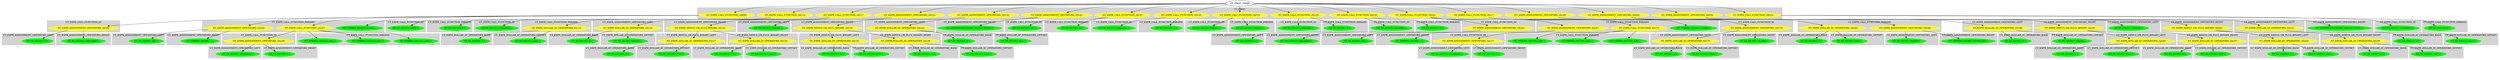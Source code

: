 digraph {

subgraph cluster0 {
 node [style=filled,color=white];
 style=filled;
 color=lightgrey;
 label = "CT_PROG";

"NT_EXPR_CALL_FUNCTION_34099"
 [fillcolor = yellow]
"NT_EXPR_CALL_FUNCTION_34114"
 [fillcolor = yellow]
"NT_EXPR_CALL_FUNCTION_34117"
 [fillcolor = yellow]
"NT_EXPR_ASSIGNMENT_OPETATORS_34122"
 [fillcolor = yellow]
"NT_EXPR_ASSIGNMENT_OPETATORS_34133"
 [fillcolor = yellow]
"NT_EXPR_ASSIGNMENT_OPETATORS_34142"
 [fillcolor = yellow]
"NT_EXPR_CALL_FUNCTION_34147"
 [fillcolor = yellow]
"NT_EXPR_CALL_FUNCTION_34150"
 [fillcolor = yellow]
"NT_EXPR_CALL_FUNCTION_34153"
 [fillcolor = yellow]
"NT_EXPR_CALL_FUNCTION_34156"
 [fillcolor = yellow]
"NT_EXPR_CALL_FUNCTION_34159"
 [fillcolor = yellow]
"NT_EXPR_CALL_FUNCTION_34162"
 [fillcolor = yellow]
"NT_EXPR_CALL_FUNCTION_34177"
 [fillcolor = yellow]
"NT_EXPR_ASSIGNMENT_OPETATORS_34189"
 [fillcolor = yellow]
"NT_EXPR_ASSIGNMENT_OPETATORS_34200"
 [fillcolor = yellow]
"NT_EXPR_ASSIGNMENT_OPETATORS_34209"
 [fillcolor = yellow]
"NT_EXPR_CALL_FUNCTION_34214"
 [fillcolor = yellow]
}
"NT_PROG_34098"->"NT_EXPR_CALL_FUNCTION_34099"
subgraph cluster1 {
 node [style=filled,color=white];
 style=filled;
 color=lightgrey;
 label = "CT_EXPR_CALL_FUNCTION_ID";

"NT_EXPR_ASSIGNMENT_OPETATORS_34100"
 [fillcolor = yellow]
}
subgraph cluster2 {
 node [style=filled,color=white];
 style=filled;
 color=lightgrey;
 label = "CT_EXPR_CALL_FUNCTION_PARAMS";

"NT_STRING_34103< x.data >"
 [fillcolor = green]
"NT_EXPR_ASSIGNMENT_OPETATORS_34104"
 [fillcolor = yellow]
"NT_EXPR_CALL_FUNCTION_34107"
 [fillcolor = yellow]
}
"NT_EXPR_CALL_FUNCTION_34099"->"NT_EXPR_ASSIGNMENT_OPETATORS_34100"
subgraph cluster3 {
 node [style=filled,color=white];
 style=filled;
 color=lightgrey;
 label = "CT_EXPR_ASSIGNMENT_OPETATORS_LEFT";

"NT_ID_34101< A >"
 [fillcolor = green]
}
subgraph cluster4 {
 node [style=filled,color=white];
 style=filled;
 color=lightgrey;
 label = "CT_EXPR_ASSIGNMENT_OPETATORS_RIGHT";

"NT_ID_34102< read.table >"
 [fillcolor = green]
}
"NT_EXPR_ASSIGNMENT_OPETATORS_34100"->"NT_ID_34101< A >"
"NT_EXPR_ASSIGNMENT_OPETATORS_34100"->"NT_ID_34102< read.table >"
"NT_EXPR_CALL_FUNCTION_34099"->"NT_STRING_34103< x.data >"
"NT_EXPR_CALL_FUNCTION_34099"->"NT_EXPR_ASSIGNMENT_OPETATORS_34104"
subgraph cluster5 {
 node [style=filled,color=white];
 style=filled;
 color=lightgrey;
 label = "CT_EXPR_ASSIGNMENT_OPETATORS_LEFT";

"NT_ID_34105< sep >"
 [fillcolor = green]
}
subgraph cluster6 {
 node [style=filled,color=white];
 style=filled;
 color=lightgrey;
 label = "CT_EXPR_ASSIGNMENT_OPETATORS_RIGHT";

"NT_STRING_34106< , >"
 [fillcolor = green]
}
"NT_EXPR_ASSIGNMENT_OPETATORS_34104"->"NT_ID_34105< sep >"
"NT_EXPR_ASSIGNMENT_OPETATORS_34104"->"NT_STRING_34106< , >"
"NT_EXPR_CALL_FUNCTION_34099"->"NT_EXPR_CALL_FUNCTION_34107"
subgraph cluster7 {
 node [style=filled,color=white];
 style=filled;
 color=lightgrey;
 label = "CT_EXPR_CALL_FUNCTION_ID";

"NT_EXPR_ASSIGNMENT_OPETATORS_34108"
 [fillcolor = yellow]
}
subgraph cluster8 {
 node [style=filled,color=white];
 style=filled;
 color=lightgrey;
 label = "CT_EXPR_CALL_FUNCTION_PARAMS";

"NT_STRING_34111< year >"
 [fillcolor = green]
"NT_STRING_34112< my1 >"
 [fillcolor = green]
"NT_STRING_34113< my2 >"
 [fillcolor = green]
}
"NT_EXPR_CALL_FUNCTION_34107"->"NT_EXPR_ASSIGNMENT_OPETATORS_34108"
subgraph cluster9 {
 node [style=filled,color=white];
 style=filled;
 color=lightgrey;
 label = "CT_EXPR_ASSIGNMENT_OPETATORS_LEFT";

"NT_ID_34109< col.names >"
 [fillcolor = green]
}
subgraph cluster10 {
 node [style=filled,color=white];
 style=filled;
 color=lightgrey;
 label = "CT_EXPR_ASSIGNMENT_OPETATORS_RIGHT";

"NT_ID_34110< c >"
 [fillcolor = green]
}
"NT_EXPR_ASSIGNMENT_OPETATORS_34108"->"NT_ID_34109< col.names >"
"NT_EXPR_ASSIGNMENT_OPETATORS_34108"->"NT_ID_34110< c >"
"NT_EXPR_CALL_FUNCTION_34107"->"NT_STRING_34111< year >"
"NT_EXPR_CALL_FUNCTION_34107"->"NT_STRING_34112< my1 >"
"NT_EXPR_CALL_FUNCTION_34107"->"NT_STRING_34113< my2 >"
"NT_PROG_34098"->"NT_EXPR_CALL_FUNCTION_34114"
subgraph cluster11 {
 node [style=filled,color=white];
 style=filled;
 color=lightgrey;
 label = "CT_EXPR_CALL_FUNCTION_ID";

"NT_ID_34115< nrow >"
 [fillcolor = green]
}
subgraph cluster12 {
 node [style=filled,color=white];
 style=filled;
 color=lightgrey;
 label = "CT_EXPR_CALL_FUNCTION_PARAMS";

"NT_ID_34116< A >"
 [fillcolor = green]
}
"NT_EXPR_CALL_FUNCTION_34114"->"NT_ID_34115< nrow >"
"NT_EXPR_CALL_FUNCTION_34114"->"NT_ID_34116< A >"
"NT_PROG_34098"->"NT_EXPR_CALL_FUNCTION_34117"
subgraph cluster13 {
 node [style=filled,color=white];
 style=filled;
 color=lightgrey;
 label = "CT_EXPR_CALL_FUNCTION_ID";

"NT_ID_34118< summary >"
 [fillcolor = green]
}
subgraph cluster14 {
 node [style=filled,color=white];
 style=filled;
 color=lightgrey;
 label = "CT_EXPR_CALL_FUNCTION_PARAMS";

"NT_EXPR_DOLLAR_AT_OPERATORS_34119"
 [fillcolor = yellow]
}
"NT_EXPR_CALL_FUNCTION_34117"->"NT_ID_34118< summary >"
"NT_EXPR_CALL_FUNCTION_34117"->"NT_EXPR_DOLLAR_AT_OPERATORS_34119"
subgraph cluster15 {
 node [style=filled,color=white];
 style=filled;
 color=lightgrey;
 label = "CT_EXPR_DOLLAR_AT_OPERATORS_BASE";

"NT_ID_34120< A >"
 [fillcolor = green]
}
subgraph cluster16 {
 node [style=filled,color=white];
 style=filled;
 color=lightgrey;
 label = "CT_EXPR_DOLLAR_AT_OPERATORS_OFFSET";

"NT_ID_34121< year >"
 [fillcolor = green]
}
"NT_EXPR_DOLLAR_AT_OPERATORS_34119"->"NT_ID_34120< A >"
"NT_EXPR_DOLLAR_AT_OPERATORS_34119"->"NT_ID_34121< year >"
"NT_PROG_34098"->"NT_EXPR_ASSIGNMENT_OPETATORS_34122"
subgraph cluster17 {
 node [style=filled,color=white];
 style=filled;
 color=lightgrey;
 label = "CT_EXPR_ASSIGNMENT_OPETATORS_LEFT";

"NT_EXPR_DOLLAR_AT_OPERATORS_34123"
 [fillcolor = yellow]
}
subgraph cluster18 {
 node [style=filled,color=white];
 style=filled;
 color=lightgrey;
 label = "CT_EXPR_ASSIGNMENT_OPETATORS_RIGHT";

"NT_EXPR_MINUS_OR_PLUS_BINARY_34126"
 [fillcolor = yellow]
}
"NT_EXPR_ASSIGNMENT_OPETATORS_34122"->"NT_EXPR_DOLLAR_AT_OPERATORS_34123"
subgraph cluster19 {
 node [style=filled,color=white];
 style=filled;
 color=lightgrey;
 label = "CT_EXPR_DOLLAR_AT_OPERATORS_BASE";

"NT_ID_34124< A >"
 [fillcolor = green]
}
subgraph cluster20 {
 node [style=filled,color=white];
 style=filled;
 color=lightgrey;
 label = "CT_EXPR_DOLLAR_AT_OPERATORS_OFFSET";

"NT_ID_34125< newcol >"
 [fillcolor = green]
}
"NT_EXPR_DOLLAR_AT_OPERATORS_34123"->"NT_ID_34124< A >"
"NT_EXPR_DOLLAR_AT_OPERATORS_34123"->"NT_ID_34125< newcol >"
"NT_EXPR_ASSIGNMENT_OPETATORS_34122"->"NT_EXPR_MINUS_OR_PLUS_BINARY_34126"
subgraph cluster21 {
 node [style=filled,color=white];
 style=filled;
 color=lightgrey;
 label = "CT_EXPR_MINUS_OR_PLUS_BINARY_LEFT";

"NT_EXPR_DOLLAR_AT_OPERATORS_34127"
 [fillcolor = yellow]
}
subgraph cluster22 {
 node [style=filled,color=white];
 style=filled;
 color=lightgrey;
 label = "CT_EXPR_MINUS_OR_PLUS_BINARY_RIGHT";

"NT_EXPR_DOLLAR_AT_OPERATORS_34130"
 [fillcolor = yellow]
}
"NT_EXPR_MINUS_OR_PLUS_BINARY_34126"->"NT_EXPR_DOLLAR_AT_OPERATORS_34127"
subgraph cluster23 {
 node [style=filled,color=white];
 style=filled;
 color=lightgrey;
 label = "CT_EXPR_DOLLAR_AT_OPERATORS_BASE";

"NT_ID_34128< A >"
 [fillcolor = green]
}
subgraph cluster24 {
 node [style=filled,color=white];
 style=filled;
 color=lightgrey;
 label = "CT_EXPR_DOLLAR_AT_OPERATORS_OFFSET";

"NT_ID_34129< my1 >"
 [fillcolor = green]
}
"NT_EXPR_DOLLAR_AT_OPERATORS_34127"->"NT_ID_34128< A >"
"NT_EXPR_DOLLAR_AT_OPERATORS_34127"->"NT_ID_34129< my1 >"
"NT_EXPR_MINUS_OR_PLUS_BINARY_34126"->"NT_EXPR_DOLLAR_AT_OPERATORS_34130"
subgraph cluster25 {
 node [style=filled,color=white];
 style=filled;
 color=lightgrey;
 label = "CT_EXPR_DOLLAR_AT_OPERATORS_BASE";

"NT_ID_34131< A >"
 [fillcolor = green]
}
subgraph cluster26 {
 node [style=filled,color=white];
 style=filled;
 color=lightgrey;
 label = "CT_EXPR_DOLLAR_AT_OPERATORS_OFFSET";

"NT_ID_34132< my2 >"
 [fillcolor = green]
}
"NT_EXPR_DOLLAR_AT_OPERATORS_34130"->"NT_ID_34131< A >"
"NT_EXPR_DOLLAR_AT_OPERATORS_34130"->"NT_ID_34132< my2 >"
"NT_PROG_34098"->"NT_EXPR_ASSIGNMENT_OPETATORS_34133"
subgraph cluster27 {
 node [style=filled,color=white];
 style=filled;
 color=lightgrey;
 label = "CT_EXPR_ASSIGNMENT_OPETATORS_LEFT";

"NT_ID_34134< newvar >"
 [fillcolor = green]
}
subgraph cluster28 {
 node [style=filled,color=white];
 style=filled;
 color=lightgrey;
 label = "CT_EXPR_ASSIGNMENT_OPETATORS_RIGHT";

"NT_EXPR_MINUS_OR_PLUS_BINARY_34135"
 [fillcolor = yellow]
}
"NT_EXPR_ASSIGNMENT_OPETATORS_34133"->"NT_ID_34134< newvar >"
"NT_EXPR_ASSIGNMENT_OPETATORS_34133"->"NT_EXPR_MINUS_OR_PLUS_BINARY_34135"
subgraph cluster29 {
 node [style=filled,color=white];
 style=filled;
 color=lightgrey;
 label = "CT_EXPR_MINUS_OR_PLUS_BINARY_LEFT";

"NT_EXPR_DOLLAR_AT_OPERATORS_34136"
 [fillcolor = yellow]
}
subgraph cluster30 {
 node [style=filled,color=white];
 style=filled;
 color=lightgrey;
 label = "CT_EXPR_MINUS_OR_PLUS_BINARY_RIGHT";

"NT_EXPR_DOLLAR_AT_OPERATORS_34139"
 [fillcolor = yellow]
}
"NT_EXPR_MINUS_OR_PLUS_BINARY_34135"->"NT_EXPR_DOLLAR_AT_OPERATORS_34136"
subgraph cluster31 {
 node [style=filled,color=white];
 style=filled;
 color=lightgrey;
 label = "CT_EXPR_DOLLAR_AT_OPERATORS_BASE";

"NT_ID_34137< A >"
 [fillcolor = green]
}
subgraph cluster32 {
 node [style=filled,color=white];
 style=filled;
 color=lightgrey;
 label = "CT_EXPR_DOLLAR_AT_OPERATORS_OFFSET";

"NT_ID_34138< my1 >"
 [fillcolor = green]
}
"NT_EXPR_DOLLAR_AT_OPERATORS_34136"->"NT_ID_34137< A >"
"NT_EXPR_DOLLAR_AT_OPERATORS_34136"->"NT_ID_34138< my1 >"
"NT_EXPR_MINUS_OR_PLUS_BINARY_34135"->"NT_EXPR_DOLLAR_AT_OPERATORS_34139"
subgraph cluster33 {
 node [style=filled,color=white];
 style=filled;
 color=lightgrey;
 label = "CT_EXPR_DOLLAR_AT_OPERATORS_BASE";

"NT_ID_34140< A >"
 [fillcolor = green]
}
subgraph cluster34 {
 node [style=filled,color=white];
 style=filled;
 color=lightgrey;
 label = "CT_EXPR_DOLLAR_AT_OPERATORS_OFFSET";

"NT_ID_34141< my2 >"
 [fillcolor = green]
}
"NT_EXPR_DOLLAR_AT_OPERATORS_34139"->"NT_ID_34140< A >"
"NT_EXPR_DOLLAR_AT_OPERATORS_34139"->"NT_ID_34141< my2 >"
"NT_PROG_34098"->"NT_EXPR_ASSIGNMENT_OPETATORS_34142"
subgraph cluster35 {
 node [style=filled,color=white];
 style=filled;
 color=lightgrey;
 label = "CT_EXPR_ASSIGNMENT_OPETATORS_LEFT";

"NT_EXPR_DOLLAR_AT_OPERATORS_34143"
 [fillcolor = yellow]
}
subgraph cluster36 {
 node [style=filled,color=white];
 style=filled;
 color=lightgrey;
 label = "CT_EXPR_ASSIGNMENT_OPETATORS_RIGHT";

"NT_LITERALSPECIFIER_34146< NULL >"
 [fillcolor = green]
}
"NT_EXPR_ASSIGNMENT_OPETATORS_34142"->"NT_EXPR_DOLLAR_AT_OPERATORS_34143"
subgraph cluster37 {
 node [style=filled,color=white];
 style=filled;
 color=lightgrey;
 label = "CT_EXPR_DOLLAR_AT_OPERATORS_BASE";

"NT_ID_34144< A >"
 [fillcolor = green]
}
subgraph cluster38 {
 node [style=filled,color=white];
 style=filled;
 color=lightgrey;
 label = "CT_EXPR_DOLLAR_AT_OPERATORS_OFFSET";

"NT_ID_34145< my1 >"
 [fillcolor = green]
}
"NT_EXPR_DOLLAR_AT_OPERATORS_34143"->"NT_ID_34144< A >"
"NT_EXPR_DOLLAR_AT_OPERATORS_34143"->"NT_ID_34145< my1 >"
"NT_EXPR_ASSIGNMENT_OPETATORS_34142"->"NT_LITERALSPECIFIER_34146< NULL >"
"NT_PROG_34098"->"NT_EXPR_CALL_FUNCTION_34147"
subgraph cluster39 {
 node [style=filled,color=white];
 style=filled;
 color=lightgrey;
 label = "CT_EXPR_CALL_FUNCTION_ID";

"NT_ID_34148< str >"
 [fillcolor = green]
}
subgraph cluster40 {
 node [style=filled,color=white];
 style=filled;
 color=lightgrey;
 label = "CT_EXPR_CALL_FUNCTION_PARAMS";

"NT_ID_34149< A >"
 [fillcolor = green]
}
"NT_EXPR_CALL_FUNCTION_34147"->"NT_ID_34148< str >"
"NT_EXPR_CALL_FUNCTION_34147"->"NT_ID_34149< A >"
"NT_PROG_34098"->"NT_EXPR_CALL_FUNCTION_34150"
subgraph cluster41 {
 node [style=filled,color=white];
 style=filled;
 color=lightgrey;
 label = "CT_EXPR_CALL_FUNCTION_ID";

"NT_ID_34151< summary >"
 [fillcolor = green]
}
subgraph cluster42 {
 node [style=filled,color=white];
 style=filled;
 color=lightgrey;
 label = "CT_EXPR_CALL_FUNCTION_PARAMS";

"NT_ID_34152< A >"
 [fillcolor = green]
}
"NT_EXPR_CALL_FUNCTION_34150"->"NT_ID_34151< summary >"
"NT_EXPR_CALL_FUNCTION_34150"->"NT_ID_34152< A >"
"NT_PROG_34098"->"NT_EXPR_CALL_FUNCTION_34153"
subgraph cluster43 {
 node [style=filled,color=white];
 style=filled;
 color=lightgrey;
 label = "CT_EXPR_CALL_FUNCTION_ID";

"NT_ID_34154< library >"
 [fillcolor = green]
}
subgraph cluster44 {
 node [style=filled,color=white];
 style=filled;
 color=lightgrey;
 label = "CT_EXPR_CALL_FUNCTION_PARAMS";

"NT_ID_34155< Hmisc >"
 [fillcolor = green]
}
"NT_EXPR_CALL_FUNCTION_34153"->"NT_ID_34154< library >"
"NT_EXPR_CALL_FUNCTION_34153"->"NT_ID_34155< Hmisc >"
"NT_PROG_34098"->"NT_EXPR_CALL_FUNCTION_34156"
subgraph cluster45 {
 node [style=filled,color=white];
 style=filled;
 color=lightgrey;
 label = "CT_EXPR_CALL_FUNCTION_ID";

"NT_ID_34157< contents >"
 [fillcolor = green]
}
subgraph cluster46 {
 node [style=filled,color=white];
 style=filled;
 color=lightgrey;
 label = "CT_EXPR_CALL_FUNCTION_PARAMS";

"NT_ID_34158< A >"
 [fillcolor = green]
}
"NT_EXPR_CALL_FUNCTION_34156"->"NT_ID_34157< contents >"
"NT_EXPR_CALL_FUNCTION_34156"->"NT_ID_34158< A >"
"NT_PROG_34098"->"NT_EXPR_CALL_FUNCTION_34159"
subgraph cluster47 {
 node [style=filled,color=white];
 style=filled;
 color=lightgrey;
 label = "CT_EXPR_CALL_FUNCTION_ID";

"NT_ID_34160< describe >"
 [fillcolor = green]
}
subgraph cluster48 {
 node [style=filled,color=white];
 style=filled;
 color=lightgrey;
 label = "CT_EXPR_CALL_FUNCTION_PARAMS";

"NT_ID_34161< A >"
 [fillcolor = green]
}
"NT_EXPR_CALL_FUNCTION_34159"->"NT_ID_34160< describe >"
"NT_EXPR_CALL_FUNCTION_34159"->"NT_ID_34161< A >"
"NT_PROG_34098"->"NT_EXPR_CALL_FUNCTION_34162"
subgraph cluster49 {
 node [style=filled,color=white];
 style=filled;
 color=lightgrey;
 label = "CT_EXPR_CALL_FUNCTION_ID";

"NT_EXPR_ASSIGNMENT_OPETATORS_34163"
 [fillcolor = yellow]
}
subgraph cluster50 {
 node [style=filled,color=white];
 style=filled;
 color=lightgrey;
 label = "CT_EXPR_CALL_FUNCTION_PARAMS";

"NT_STRING_34166< x.data >"
 [fillcolor = green]
"NT_EXPR_ASSIGNMENT_OPETATORS_34167"
 [fillcolor = yellow]
"NT_EXPR_CALL_FUNCTION_34170"
 [fillcolor = yellow]
}
"NT_EXPR_CALL_FUNCTION_34162"->"NT_EXPR_ASSIGNMENT_OPETATORS_34163"
subgraph cluster51 {
 node [style=filled,color=white];
 style=filled;
 color=lightgrey;
 label = "CT_EXPR_ASSIGNMENT_OPETATORS_LEFT";

"NT_ID_34164< A >"
 [fillcolor = green]
}
subgraph cluster52 {
 node [style=filled,color=white];
 style=filled;
 color=lightgrey;
 label = "CT_EXPR_ASSIGNMENT_OPETATORS_RIGHT";

"NT_ID_34165< read.table >"
 [fillcolor = green]
}
"NT_EXPR_ASSIGNMENT_OPETATORS_34163"->"NT_ID_34164< A >"
"NT_EXPR_ASSIGNMENT_OPETATORS_34163"->"NT_ID_34165< read.table >"
"NT_EXPR_CALL_FUNCTION_34162"->"NT_STRING_34166< x.data >"
"NT_EXPR_CALL_FUNCTION_34162"->"NT_EXPR_ASSIGNMENT_OPETATORS_34167"
subgraph cluster53 {
 node [style=filled,color=white];
 style=filled;
 color=lightgrey;
 label = "CT_EXPR_ASSIGNMENT_OPETATORS_LEFT";

"NT_ID_34168< sep >"
 [fillcolor = green]
}
subgraph cluster54 {
 node [style=filled,color=white];
 style=filled;
 color=lightgrey;
 label = "CT_EXPR_ASSIGNMENT_OPETATORS_RIGHT";

"NT_STRING_34169< , >"
 [fillcolor = green]
}
"NT_EXPR_ASSIGNMENT_OPETATORS_34167"->"NT_ID_34168< sep >"
"NT_EXPR_ASSIGNMENT_OPETATORS_34167"->"NT_STRING_34169< , >"
"NT_EXPR_CALL_FUNCTION_34162"->"NT_EXPR_CALL_FUNCTION_34170"
subgraph cluster55 {
 node [style=filled,color=white];
 style=filled;
 color=lightgrey;
 label = "CT_EXPR_CALL_FUNCTION_ID";

"NT_EXPR_ASSIGNMENT_OPETATORS_34171"
 [fillcolor = yellow]
}
subgraph cluster56 {
 node [style=filled,color=white];
 style=filled;
 color=lightgrey;
 label = "CT_EXPR_CALL_FUNCTION_PARAMS";

"NT_STRING_34174< date >"
 [fillcolor = green]
"NT_STRING_34175< my1 >"
 [fillcolor = green]
"NT_STRING_34176< my2 >"
 [fillcolor = green]
}
"NT_EXPR_CALL_FUNCTION_34170"->"NT_EXPR_ASSIGNMENT_OPETATORS_34171"
subgraph cluster57 {
 node [style=filled,color=white];
 style=filled;
 color=lightgrey;
 label = "CT_EXPR_ASSIGNMENT_OPETATORS_LEFT";

"NT_ID_34172< col.names >"
 [fillcolor = green]
}
subgraph cluster58 {
 node [style=filled,color=white];
 style=filled;
 color=lightgrey;
 label = "CT_EXPR_ASSIGNMENT_OPETATORS_RIGHT";

"NT_ID_34173< c >"
 [fillcolor = green]
}
"NT_EXPR_ASSIGNMENT_OPETATORS_34171"->"NT_ID_34172< col.names >"
"NT_EXPR_ASSIGNMENT_OPETATORS_34171"->"NT_ID_34173< c >"
"NT_EXPR_CALL_FUNCTION_34170"->"NT_STRING_34174< date >"
"NT_EXPR_CALL_FUNCTION_34170"->"NT_STRING_34175< my1 >"
"NT_EXPR_CALL_FUNCTION_34170"->"NT_STRING_34176< my2 >"
"NT_PROG_34098"->"NT_EXPR_CALL_FUNCTION_34177"
subgraph cluster59 {
 node [style=filled,color=white];
 style=filled;
 color=lightgrey;
 label = "CT_EXPR_CALL_FUNCTION_ID";

"NT_EXPR_ASSIGNMENT_OPETATORS_34178"
 [fillcolor = yellow]
}
subgraph cluster60 {
 node [style=filled,color=white];
 style=filled;
 color=lightgrey;
 label = "CT_EXPR_CALL_FUNCTION_PARAMS";

"NT_EXPR_DOLLAR_AT_OPERATORS_34183"
 [fillcolor = yellow]
"NT_EXPR_ASSIGNMENT_OPETATORS_34186"
 [fillcolor = yellow]
}
"NT_EXPR_CALL_FUNCTION_34177"->"NT_EXPR_ASSIGNMENT_OPETATORS_34178"
subgraph cluster61 {
 node [style=filled,color=white];
 style=filled;
 color=lightgrey;
 label = "CT_EXPR_ASSIGNMENT_OPETATORS_LEFT";

"NT_EXPR_DOLLAR_AT_OPERATORS_34179"
 [fillcolor = yellow]
}
subgraph cluster62 {
 node [style=filled,color=white];
 style=filled;
 color=lightgrey;
 label = "CT_EXPR_ASSIGNMENT_OPETATORS_RIGHT";

"NT_ID_34182< as.Date >"
 [fillcolor = green]
}
"NT_EXPR_ASSIGNMENT_OPETATORS_34178"->"NT_EXPR_DOLLAR_AT_OPERATORS_34179"
subgraph cluster63 {
 node [style=filled,color=white];
 style=filled;
 color=lightgrey;
 label = "CT_EXPR_DOLLAR_AT_OPERATORS_BASE";

"NT_ID_34180< A >"
 [fillcolor = green]
}
subgraph cluster64 {
 node [style=filled,color=white];
 style=filled;
 color=lightgrey;
 label = "CT_EXPR_DOLLAR_AT_OPERATORS_OFFSET";

"NT_ID_34181< date >"
 [fillcolor = green]
}
"NT_EXPR_DOLLAR_AT_OPERATORS_34179"->"NT_ID_34180< A >"
"NT_EXPR_DOLLAR_AT_OPERATORS_34179"->"NT_ID_34181< date >"
"NT_EXPR_ASSIGNMENT_OPETATORS_34178"->"NT_ID_34182< as.Date >"
"NT_EXPR_CALL_FUNCTION_34177"->"NT_EXPR_DOLLAR_AT_OPERATORS_34183"
subgraph cluster65 {
 node [style=filled,color=white];
 style=filled;
 color=lightgrey;
 label = "CT_EXPR_DOLLAR_AT_OPERATORS_BASE";

"NT_ID_34184< A >"
 [fillcolor = green]
}
subgraph cluster66 {
 node [style=filled,color=white];
 style=filled;
 color=lightgrey;
 label = "CT_EXPR_DOLLAR_AT_OPERATORS_OFFSET";

"NT_ID_34185< date >"
 [fillcolor = green]
}
"NT_EXPR_DOLLAR_AT_OPERATORS_34183"->"NT_ID_34184< A >"
"NT_EXPR_DOLLAR_AT_OPERATORS_34183"->"NT_ID_34185< date >"
"NT_EXPR_CALL_FUNCTION_34177"->"NT_EXPR_ASSIGNMENT_OPETATORS_34186"
subgraph cluster67 {
 node [style=filled,color=white];
 style=filled;
 color=lightgrey;
 label = "CT_EXPR_ASSIGNMENT_OPETATORS_LEFT";

"NT_ID_34187< format >"
 [fillcolor = green]
}
subgraph cluster68 {
 node [style=filled,color=white];
 style=filled;
 color=lightgrey;
 label = "CT_EXPR_ASSIGNMENT_OPETATORS_RIGHT";

"NT_STRING_34188< %Y-%m-%d >"
 [fillcolor = green]
}
"NT_EXPR_ASSIGNMENT_OPETATORS_34186"->"NT_ID_34187< format >"
"NT_EXPR_ASSIGNMENT_OPETATORS_34186"->"NT_STRING_34188< %Y-%m-%d >"
"NT_PROG_34098"->"NT_EXPR_ASSIGNMENT_OPETATORS_34189"
subgraph cluster69 {
 node [style=filled,color=white];
 style=filled;
 color=lightgrey;
 label = "CT_EXPR_ASSIGNMENT_OPETATORS_LEFT";

"NT_EXPR_DOLLAR_AT_OPERATORS_34190"
 [fillcolor = yellow]
}
subgraph cluster70 {
 node [style=filled,color=white];
 style=filled;
 color=lightgrey;
 label = "CT_EXPR_ASSIGNMENT_OPETATORS_RIGHT";

"NT_EXPR_MINUS_OR_PLUS_BINARY_34193"
 [fillcolor = yellow]
}
"NT_EXPR_ASSIGNMENT_OPETATORS_34189"->"NT_EXPR_DOLLAR_AT_OPERATORS_34190"
subgraph cluster71 {
 node [style=filled,color=white];
 style=filled;
 color=lightgrey;
 label = "CT_EXPR_DOLLAR_AT_OPERATORS_BASE";

"NT_ID_34191< A >"
 [fillcolor = green]
}
subgraph cluster72 {
 node [style=filled,color=white];
 style=filled;
 color=lightgrey;
 label = "CT_EXPR_DOLLAR_AT_OPERATORS_OFFSET";

"NT_ID_34192< newcol >"
 [fillcolor = green]
}
"NT_EXPR_DOLLAR_AT_OPERATORS_34190"->"NT_ID_34191< A >"
"NT_EXPR_DOLLAR_AT_OPERATORS_34190"->"NT_ID_34192< newcol >"
"NT_EXPR_ASSIGNMENT_OPETATORS_34189"->"NT_EXPR_MINUS_OR_PLUS_BINARY_34193"
subgraph cluster73 {
 node [style=filled,color=white];
 style=filled;
 color=lightgrey;
 label = "CT_EXPR_MINUS_OR_PLUS_BINARY_LEFT";

"NT_EXPR_DOLLAR_AT_OPERATORS_34194"
 [fillcolor = yellow]
}
subgraph cluster74 {
 node [style=filled,color=white];
 style=filled;
 color=lightgrey;
 label = "CT_EXPR_MINUS_OR_PLUS_BINARY_RIGHT";

"NT_EXPR_DOLLAR_AT_OPERATORS_34197"
 [fillcolor = yellow]
}
"NT_EXPR_MINUS_OR_PLUS_BINARY_34193"->"NT_EXPR_DOLLAR_AT_OPERATORS_34194"
subgraph cluster75 {
 node [style=filled,color=white];
 style=filled;
 color=lightgrey;
 label = "CT_EXPR_DOLLAR_AT_OPERATORS_BASE";

"NT_ID_34195< A >"
 [fillcolor = green]
}
subgraph cluster76 {
 node [style=filled,color=white];
 style=filled;
 color=lightgrey;
 label = "CT_EXPR_DOLLAR_AT_OPERATORS_OFFSET";

"NT_ID_34196< my1 >"
 [fillcolor = green]
}
"NT_EXPR_DOLLAR_AT_OPERATORS_34194"->"NT_ID_34195< A >"
"NT_EXPR_DOLLAR_AT_OPERATORS_34194"->"NT_ID_34196< my1 >"
"NT_EXPR_MINUS_OR_PLUS_BINARY_34193"->"NT_EXPR_DOLLAR_AT_OPERATORS_34197"
subgraph cluster77 {
 node [style=filled,color=white];
 style=filled;
 color=lightgrey;
 label = "CT_EXPR_DOLLAR_AT_OPERATORS_BASE";

"NT_ID_34198< A >"
 [fillcolor = green]
}
subgraph cluster78 {
 node [style=filled,color=white];
 style=filled;
 color=lightgrey;
 label = "CT_EXPR_DOLLAR_AT_OPERATORS_OFFSET";

"NT_ID_34199< my2 >"
 [fillcolor = green]
}
"NT_EXPR_DOLLAR_AT_OPERATORS_34197"->"NT_ID_34198< A >"
"NT_EXPR_DOLLAR_AT_OPERATORS_34197"->"NT_ID_34199< my2 >"
"NT_PROG_34098"->"NT_EXPR_ASSIGNMENT_OPETATORS_34200"
subgraph cluster79 {
 node [style=filled,color=white];
 style=filled;
 color=lightgrey;
 label = "CT_EXPR_ASSIGNMENT_OPETATORS_LEFT";

"NT_ID_34201< newvar >"
 [fillcolor = green]
}
subgraph cluster80 {
 node [style=filled,color=white];
 style=filled;
 color=lightgrey;
 label = "CT_EXPR_ASSIGNMENT_OPETATORS_RIGHT";

"NT_EXPR_MINUS_OR_PLUS_BINARY_34202"
 [fillcolor = yellow]
}
"NT_EXPR_ASSIGNMENT_OPETATORS_34200"->"NT_ID_34201< newvar >"
"NT_EXPR_ASSIGNMENT_OPETATORS_34200"->"NT_EXPR_MINUS_OR_PLUS_BINARY_34202"
subgraph cluster81 {
 node [style=filled,color=white];
 style=filled;
 color=lightgrey;
 label = "CT_EXPR_MINUS_OR_PLUS_BINARY_LEFT";

"NT_EXPR_DOLLAR_AT_OPERATORS_34203"
 [fillcolor = yellow]
}
subgraph cluster82 {
 node [style=filled,color=white];
 style=filled;
 color=lightgrey;
 label = "CT_EXPR_MINUS_OR_PLUS_BINARY_RIGHT";

"NT_EXPR_DOLLAR_AT_OPERATORS_34206"
 [fillcolor = yellow]
}
"NT_EXPR_MINUS_OR_PLUS_BINARY_34202"->"NT_EXPR_DOLLAR_AT_OPERATORS_34203"
subgraph cluster83 {
 node [style=filled,color=white];
 style=filled;
 color=lightgrey;
 label = "CT_EXPR_DOLLAR_AT_OPERATORS_BASE";

"NT_ID_34204< A >"
 [fillcolor = green]
}
subgraph cluster84 {
 node [style=filled,color=white];
 style=filled;
 color=lightgrey;
 label = "CT_EXPR_DOLLAR_AT_OPERATORS_OFFSET";

"NT_ID_34205< my1 >"
 [fillcolor = green]
}
"NT_EXPR_DOLLAR_AT_OPERATORS_34203"->"NT_ID_34204< A >"
"NT_EXPR_DOLLAR_AT_OPERATORS_34203"->"NT_ID_34205< my1 >"
"NT_EXPR_MINUS_OR_PLUS_BINARY_34202"->"NT_EXPR_DOLLAR_AT_OPERATORS_34206"
subgraph cluster85 {
 node [style=filled,color=white];
 style=filled;
 color=lightgrey;
 label = "CT_EXPR_DOLLAR_AT_OPERATORS_BASE";

"NT_ID_34207< A >"
 [fillcolor = green]
}
subgraph cluster86 {
 node [style=filled,color=white];
 style=filled;
 color=lightgrey;
 label = "CT_EXPR_DOLLAR_AT_OPERATORS_OFFSET";

"NT_ID_34208< my2 >"
 [fillcolor = green]
}
"NT_EXPR_DOLLAR_AT_OPERATORS_34206"->"NT_ID_34207< A >"
"NT_EXPR_DOLLAR_AT_OPERATORS_34206"->"NT_ID_34208< my2 >"
"NT_PROG_34098"->"NT_EXPR_ASSIGNMENT_OPETATORS_34209"
subgraph cluster87 {
 node [style=filled,color=white];
 style=filled;
 color=lightgrey;
 label = "CT_EXPR_ASSIGNMENT_OPETATORS_LEFT";

"NT_EXPR_DOLLAR_AT_OPERATORS_34210"
 [fillcolor = yellow]
}
subgraph cluster88 {
 node [style=filled,color=white];
 style=filled;
 color=lightgrey;
 label = "CT_EXPR_ASSIGNMENT_OPETATORS_RIGHT";

"NT_LITERALSPECIFIER_34213< NULL >"
 [fillcolor = green]
}
"NT_EXPR_ASSIGNMENT_OPETATORS_34209"->"NT_EXPR_DOLLAR_AT_OPERATORS_34210"
subgraph cluster89 {
 node [style=filled,color=white];
 style=filled;
 color=lightgrey;
 label = "CT_EXPR_DOLLAR_AT_OPERATORS_BASE";

"NT_ID_34211< A >"
 [fillcolor = green]
}
subgraph cluster90 {
 node [style=filled,color=white];
 style=filled;
 color=lightgrey;
 label = "CT_EXPR_DOLLAR_AT_OPERATORS_OFFSET";

"NT_ID_34212< my1 >"
 [fillcolor = green]
}
"NT_EXPR_DOLLAR_AT_OPERATORS_34210"->"NT_ID_34211< A >"
"NT_EXPR_DOLLAR_AT_OPERATORS_34210"->"NT_ID_34212< my1 >"
"NT_EXPR_ASSIGNMENT_OPETATORS_34209"->"NT_LITERALSPECIFIER_34213< NULL >"
"NT_PROG_34098"->"NT_EXPR_CALL_FUNCTION_34214"
subgraph cluster91 {
 node [style=filled,color=white];
 style=filled;
 color=lightgrey;
 label = "CT_EXPR_CALL_FUNCTION_ID";

"NT_ID_34215< summary >"
 [fillcolor = green]
}
subgraph cluster92 {
 node [style=filled,color=white];
 style=filled;
 color=lightgrey;
 label = "CT_EXPR_CALL_FUNCTION_PARAMS";

"NT_ID_34216< A >"
 [fillcolor = green]
}
"NT_EXPR_CALL_FUNCTION_34214"->"NT_ID_34215< summary >"
"NT_EXPR_CALL_FUNCTION_34214"->"NT_ID_34216< A >"
}
